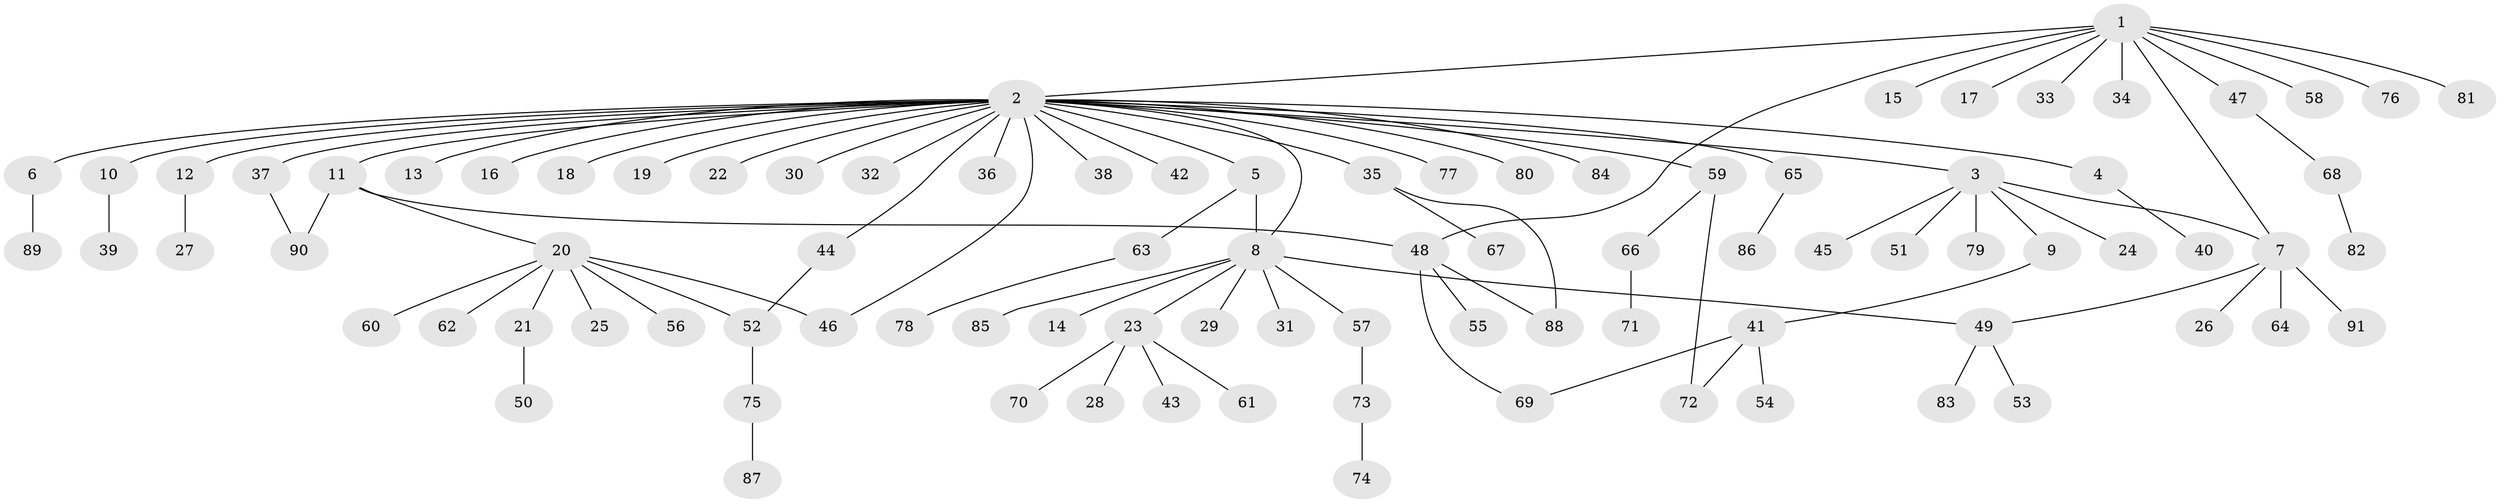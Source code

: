 // Generated by graph-tools (version 1.1) at 2025/14/03/09/25 04:14:26]
// undirected, 91 vertices, 100 edges
graph export_dot {
graph [start="1"]
  node [color=gray90,style=filled];
  1;
  2;
  3;
  4;
  5;
  6;
  7;
  8;
  9;
  10;
  11;
  12;
  13;
  14;
  15;
  16;
  17;
  18;
  19;
  20;
  21;
  22;
  23;
  24;
  25;
  26;
  27;
  28;
  29;
  30;
  31;
  32;
  33;
  34;
  35;
  36;
  37;
  38;
  39;
  40;
  41;
  42;
  43;
  44;
  45;
  46;
  47;
  48;
  49;
  50;
  51;
  52;
  53;
  54;
  55;
  56;
  57;
  58;
  59;
  60;
  61;
  62;
  63;
  64;
  65;
  66;
  67;
  68;
  69;
  70;
  71;
  72;
  73;
  74;
  75;
  76;
  77;
  78;
  79;
  80;
  81;
  82;
  83;
  84;
  85;
  86;
  87;
  88;
  89;
  90;
  91;
  1 -- 2;
  1 -- 7;
  1 -- 15;
  1 -- 17;
  1 -- 33;
  1 -- 34;
  1 -- 47;
  1 -- 48;
  1 -- 58;
  1 -- 76;
  1 -- 81;
  2 -- 3;
  2 -- 4;
  2 -- 5;
  2 -- 6;
  2 -- 8;
  2 -- 10;
  2 -- 11;
  2 -- 12;
  2 -- 13;
  2 -- 16;
  2 -- 18;
  2 -- 19;
  2 -- 22;
  2 -- 30;
  2 -- 32;
  2 -- 35;
  2 -- 36;
  2 -- 37;
  2 -- 38;
  2 -- 42;
  2 -- 44;
  2 -- 46;
  2 -- 59;
  2 -- 65;
  2 -- 77;
  2 -- 80;
  2 -- 84;
  3 -- 7;
  3 -- 9;
  3 -- 24;
  3 -- 45;
  3 -- 51;
  3 -- 79;
  4 -- 40;
  5 -- 8;
  5 -- 63;
  6 -- 89;
  7 -- 26;
  7 -- 49;
  7 -- 64;
  7 -- 91;
  8 -- 14;
  8 -- 23;
  8 -- 29;
  8 -- 31;
  8 -- 49;
  8 -- 57;
  8 -- 85;
  9 -- 41;
  10 -- 39;
  11 -- 20;
  11 -- 48;
  11 -- 90;
  12 -- 27;
  20 -- 21;
  20 -- 25;
  20 -- 46;
  20 -- 52;
  20 -- 56;
  20 -- 60;
  20 -- 62;
  21 -- 50;
  23 -- 28;
  23 -- 43;
  23 -- 61;
  23 -- 70;
  35 -- 67;
  35 -- 88;
  37 -- 90;
  41 -- 54;
  41 -- 69;
  41 -- 72;
  44 -- 52;
  47 -- 68;
  48 -- 55;
  48 -- 69;
  48 -- 88;
  49 -- 53;
  49 -- 83;
  52 -- 75;
  57 -- 73;
  59 -- 66;
  59 -- 72;
  63 -- 78;
  65 -- 86;
  66 -- 71;
  68 -- 82;
  73 -- 74;
  75 -- 87;
}
